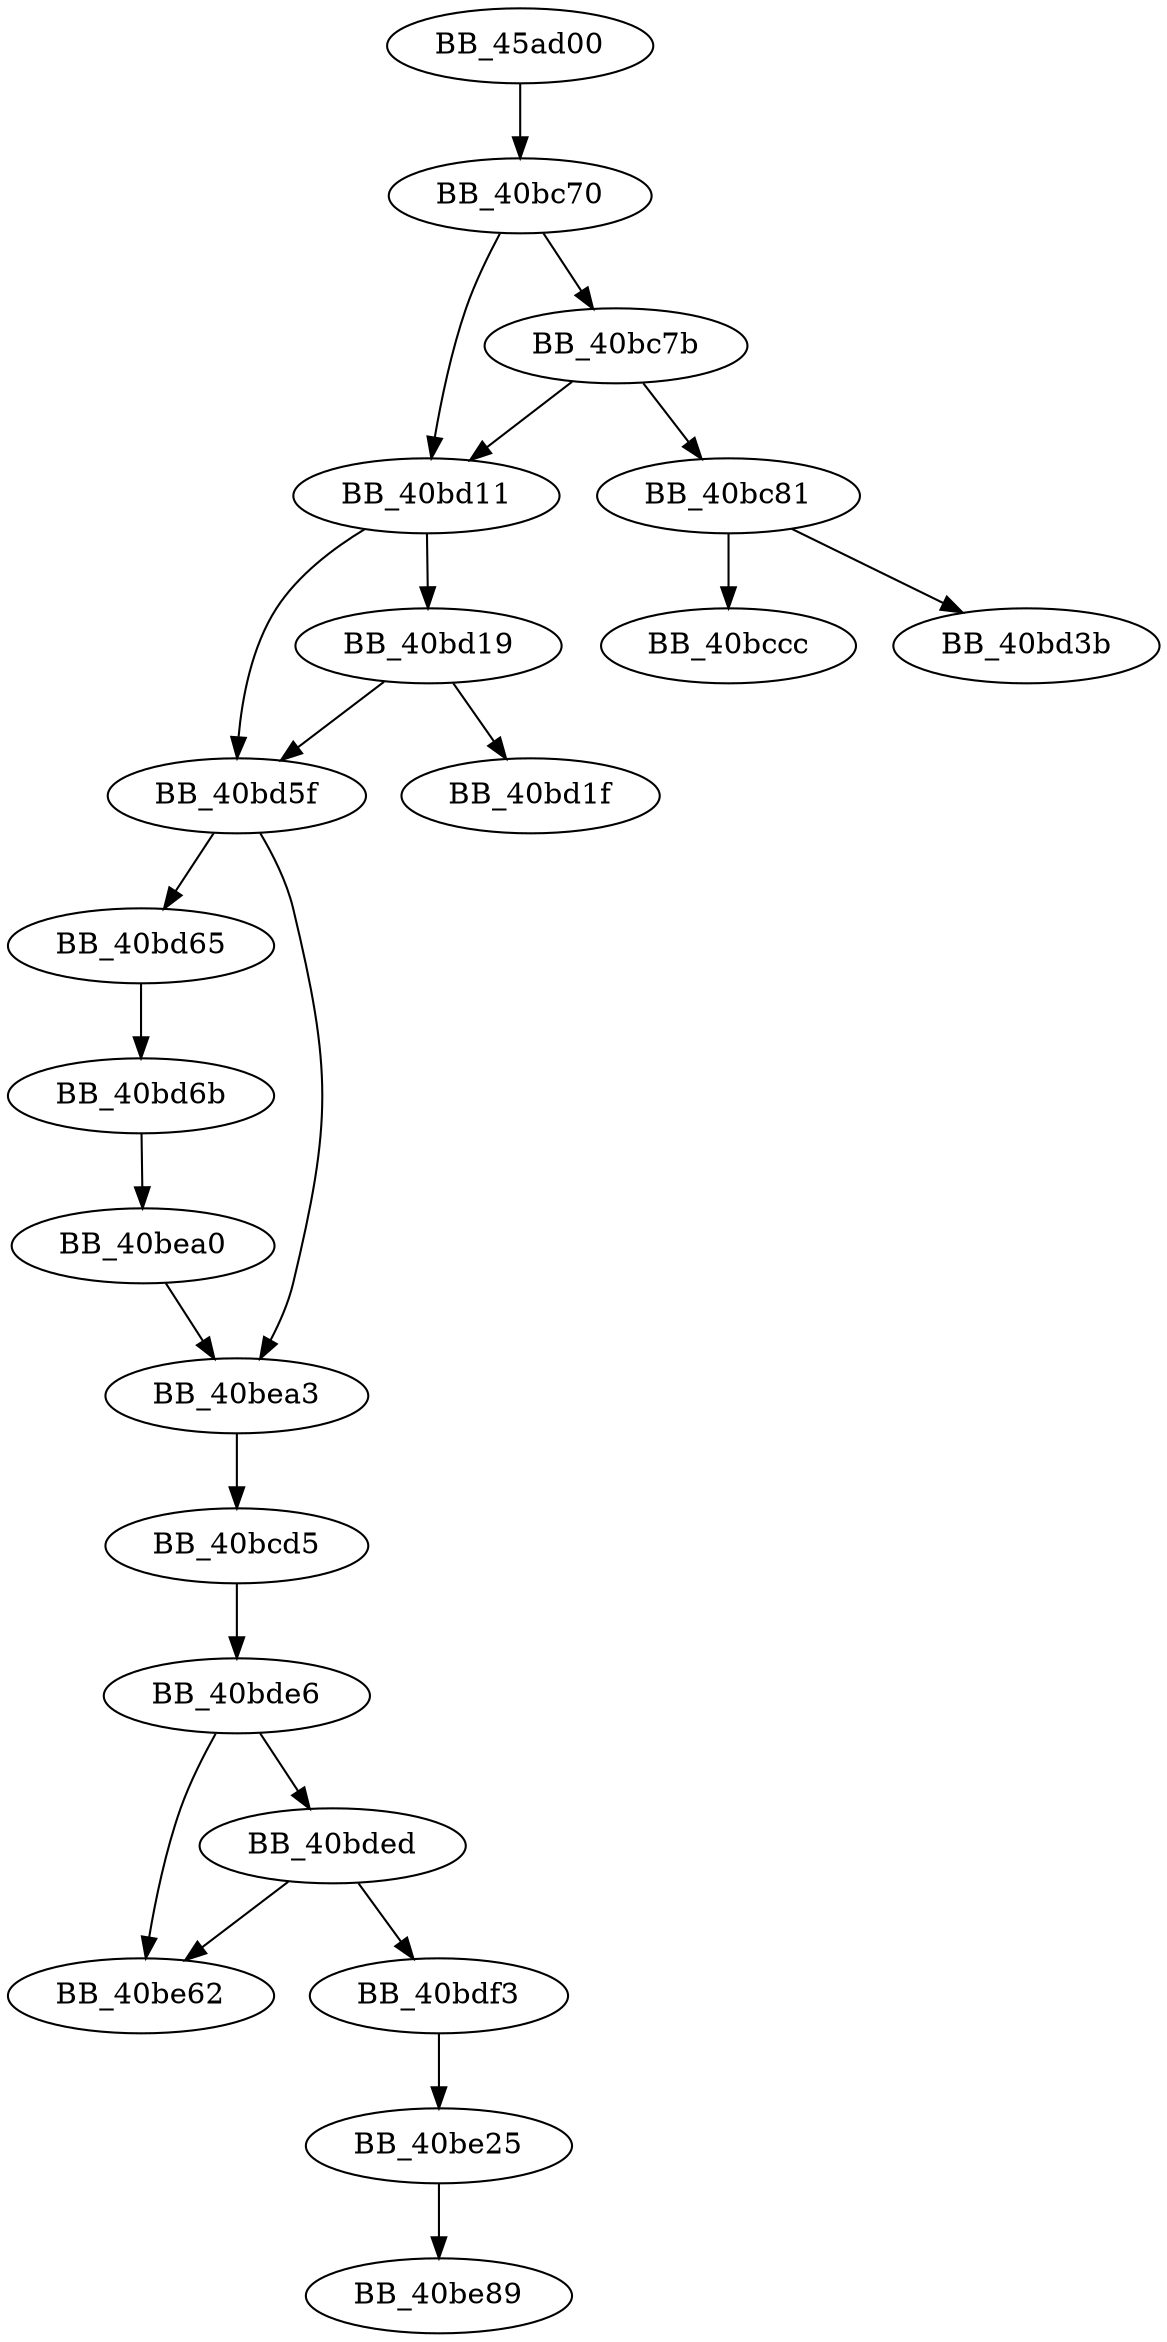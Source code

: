 DiGraph sub_45AD00{
BB_40bc70->BB_40bc7b
BB_40bc70->BB_40bd11
BB_40bc7b->BB_40bc81
BB_40bc7b->BB_40bd11
BB_40bc81->BB_40bccc
BB_40bc81->BB_40bd3b
BB_40bcd5->BB_40bde6
BB_40bd11->BB_40bd19
BB_40bd11->BB_40bd5f
BB_40bd19->BB_40bd1f
BB_40bd19->BB_40bd5f
BB_40bd5f->BB_40bd65
BB_40bd5f->BB_40bea3
BB_40bd65->BB_40bd6b
BB_40bd6b->BB_40bea0
BB_40bde6->BB_40bded
BB_40bde6->BB_40be62
BB_40bded->BB_40bdf3
BB_40bded->BB_40be62
BB_40bdf3->BB_40be25
BB_40be25->BB_40be89
BB_40bea0->BB_40bea3
BB_40bea3->BB_40bcd5
BB_45ad00->BB_40bc70
}
